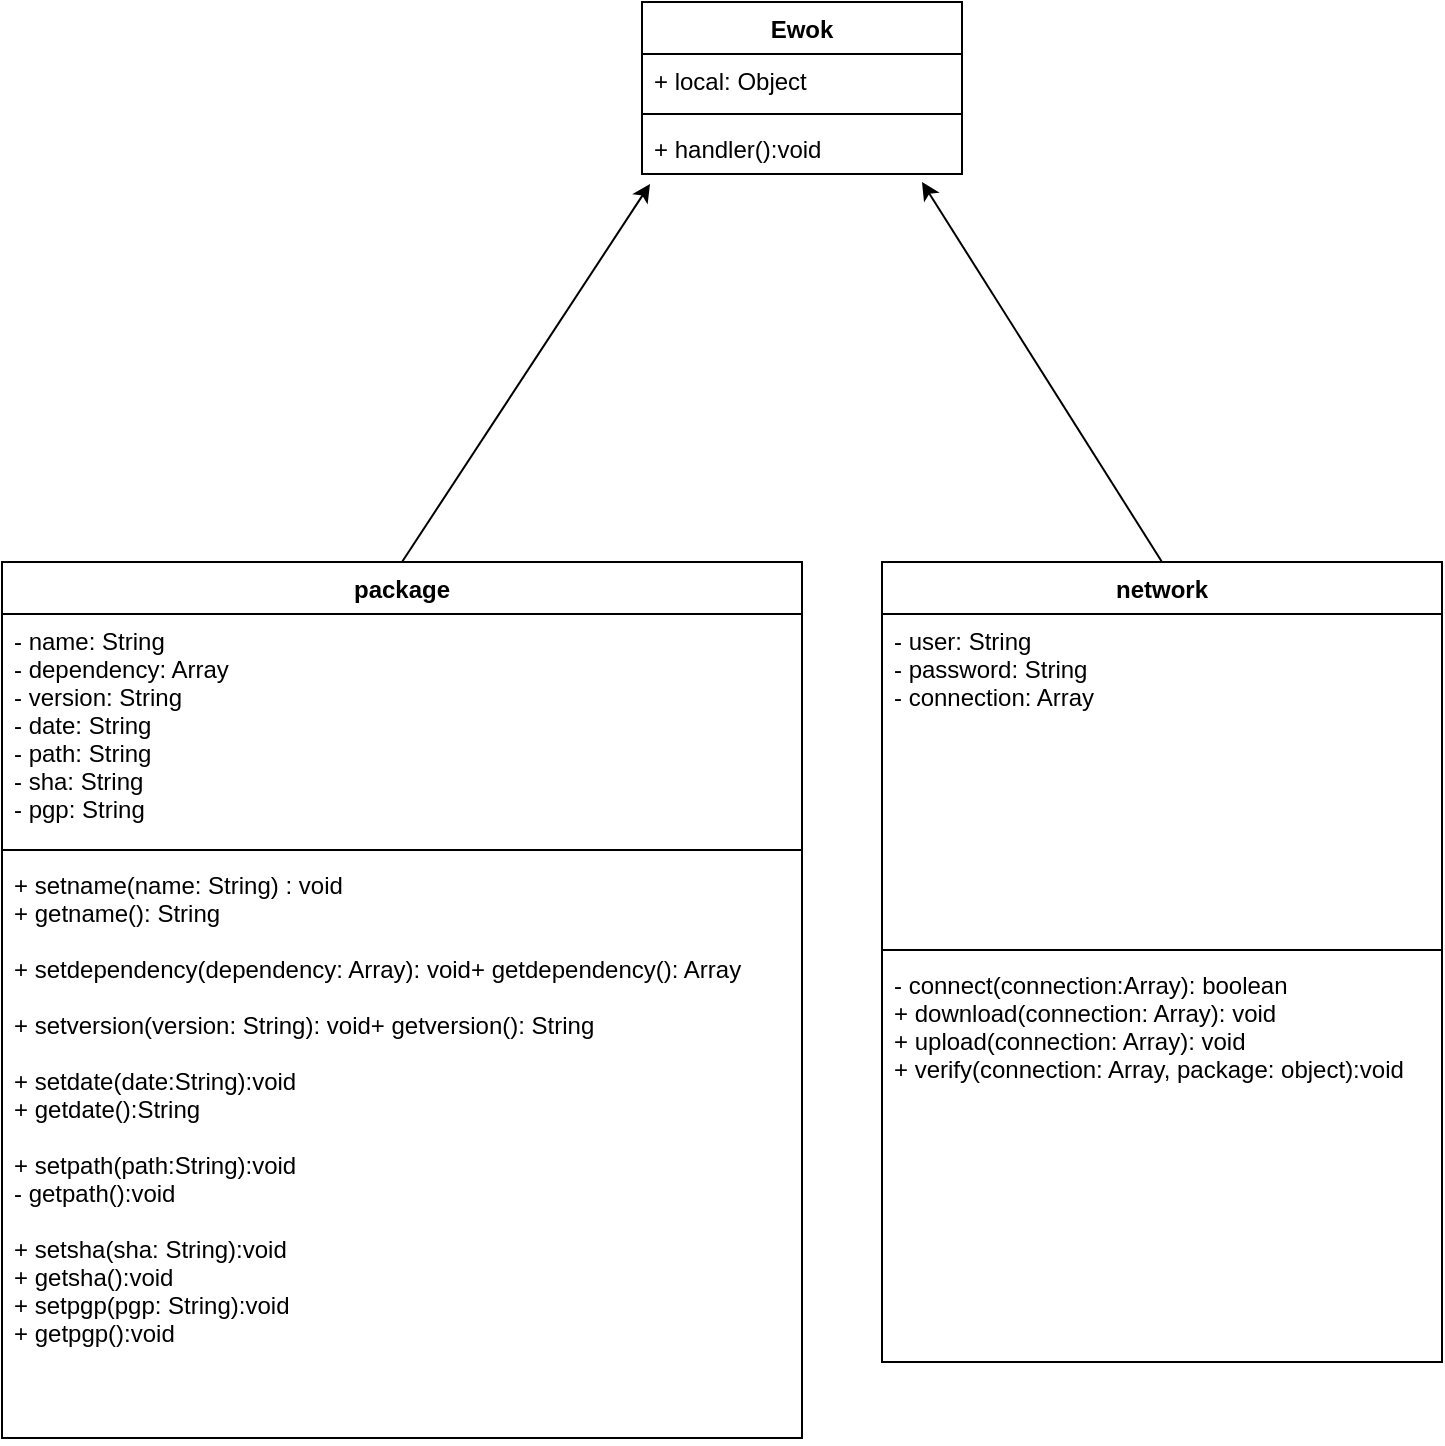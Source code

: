 <mxfile version="18.0.2" type="device"><diagram id="C5RBs43oDa-KdzZeNtuy" name="Page-1"><mxGraphModel dx="1422" dy="787" grid="1" gridSize="10" guides="1" tooltips="1" connect="1" arrows="1" fold="1" page="1" pageScale="1" pageWidth="827" pageHeight="1169" math="0" shadow="0"><root><mxCell id="WIyWlLk6GJQsqaUBKTNV-0"/><mxCell id="WIyWlLk6GJQsqaUBKTNV-1" parent="WIyWlLk6GJQsqaUBKTNV-0"/><mxCell id="j7OldRZMcCgfxIw25R0S-4" value="package" style="swimlane;fontStyle=1;align=center;verticalAlign=top;childLayout=stackLayout;horizontal=1;startSize=26;horizontalStack=0;resizeParent=1;resizeParentMax=0;resizeLast=0;collapsible=1;marginBottom=0;" parent="WIyWlLk6GJQsqaUBKTNV-1" vertex="1"><mxGeometry x="80" y="360" width="400" height="438" as="geometry"/></mxCell><mxCell id="j7OldRZMcCgfxIw25R0S-5" value="- name: String&#xA;- dependency: Array&#xA;- version: String&#xA;- date: String&#xA;- path: String&#xA;- sha: String&#xA;- pgp: String" style="text;strokeColor=none;fillColor=none;align=left;verticalAlign=top;spacingLeft=4;spacingRight=4;overflow=hidden;rotatable=0;points=[[0,0.5],[1,0.5]];portConstraint=eastwest;" parent="j7OldRZMcCgfxIw25R0S-4" vertex="1"><mxGeometry y="26" width="400" height="114" as="geometry"/></mxCell><mxCell id="j7OldRZMcCgfxIw25R0S-6" value="" style="line;strokeWidth=1;fillColor=none;align=left;verticalAlign=middle;spacingTop=-1;spacingLeft=3;spacingRight=3;rotatable=0;labelPosition=right;points=[];portConstraint=eastwest;" parent="j7OldRZMcCgfxIw25R0S-4" vertex="1"><mxGeometry y="140" width="400" height="8" as="geometry"/></mxCell><mxCell id="j7OldRZMcCgfxIw25R0S-7" value="+ setname(name: String) : void&#xA;+ getname(): String&#xA;&#xA;+ setdependency(dependency: Array): void+ getdependency(): Array&#xA;&#xA;+ setversion(version: String): void+ getversion(): String&#xA;&#xA;+ setdate(date:String):void&#xA;+ getdate():String&#xA;&#xA;+ setpath(path:String):void&#xA;- getpath():void &#xA;&#xA;+ setsha(sha: String):void&#xA;+ getsha():void&#xA;+ setpgp(pgp: String):void&#xA;+ getpgp():void&#xA;" style="text;strokeColor=none;fillColor=none;align=left;verticalAlign=top;spacingLeft=4;spacingRight=4;overflow=hidden;rotatable=0;points=[[0,0.5],[1,0.5]];portConstraint=eastwest;" parent="j7OldRZMcCgfxIw25R0S-4" vertex="1"><mxGeometry y="148" width="400" height="290" as="geometry"/></mxCell><mxCell id="j7OldRZMcCgfxIw25R0S-8" value="" style="text;strokeColor=none;fillColor=none;align=left;verticalAlign=middle;spacingTop=-1;spacingLeft=4;spacingRight=4;rotatable=0;labelPosition=right;points=[];portConstraint=eastwest;" parent="WIyWlLk6GJQsqaUBKTNV-1" vertex="1"><mxGeometry x="400" y="430" width="20" height="14" as="geometry"/></mxCell><mxCell id="j7OldRZMcCgfxIw25R0S-9" value="network" style="swimlane;fontStyle=1;align=center;verticalAlign=top;childLayout=stackLayout;horizontal=1;startSize=26;horizontalStack=0;resizeParent=1;resizeParentMax=0;resizeLast=0;collapsible=1;marginBottom=0;" parent="WIyWlLk6GJQsqaUBKTNV-1" vertex="1"><mxGeometry x="520" y="360" width="280" height="400" as="geometry"/></mxCell><mxCell id="j7OldRZMcCgfxIw25R0S-10" value="- user: String&#xA;- password: String&#xA;- connection: Array&#xA;&#xA;" style="text;strokeColor=none;fillColor=none;align=left;verticalAlign=top;spacingLeft=4;spacingRight=4;overflow=hidden;rotatable=0;points=[[0,0.5],[1,0.5]];portConstraint=eastwest;" parent="j7OldRZMcCgfxIw25R0S-9" vertex="1"><mxGeometry y="26" width="280" height="164" as="geometry"/></mxCell><mxCell id="j7OldRZMcCgfxIw25R0S-11" value="" style="line;strokeWidth=1;fillColor=none;align=left;verticalAlign=middle;spacingTop=-1;spacingLeft=3;spacingRight=3;rotatable=0;labelPosition=right;points=[];portConstraint=eastwest;" parent="j7OldRZMcCgfxIw25R0S-9" vertex="1"><mxGeometry y="190" width="280" height="8" as="geometry"/></mxCell><mxCell id="j7OldRZMcCgfxIw25R0S-12" value="- connect(connection:Array): boolean&#xA;+ download(connection: Array): void&#xA;+ upload(connection: Array): void&#xA;+ verify(connection: Array, package: object):void&#xA;&#xA;" style="text;strokeColor=none;fillColor=none;align=left;verticalAlign=top;spacingLeft=4;spacingRight=4;overflow=hidden;rotatable=0;points=[[0,0.5],[1,0.5]];portConstraint=eastwest;" parent="j7OldRZMcCgfxIw25R0S-9" vertex="1"><mxGeometry y="198" width="280" height="202" as="geometry"/></mxCell><mxCell id="j7OldRZMcCgfxIw25R0S-15" value="Ewok&#xA;" style="swimlane;fontStyle=1;align=center;verticalAlign=top;childLayout=stackLayout;horizontal=1;startSize=26;horizontalStack=0;resizeParent=1;resizeParentMax=0;resizeLast=0;collapsible=1;marginBottom=0;" parent="WIyWlLk6GJQsqaUBKTNV-1" vertex="1"><mxGeometry x="400" y="80" width="160" height="86" as="geometry"/></mxCell><mxCell id="j7OldRZMcCgfxIw25R0S-16" value="+ local: Object" style="text;strokeColor=none;fillColor=none;align=left;verticalAlign=top;spacingLeft=4;spacingRight=4;overflow=hidden;rotatable=0;points=[[0,0.5],[1,0.5]];portConstraint=eastwest;" parent="j7OldRZMcCgfxIw25R0S-15" vertex="1"><mxGeometry y="26" width="160" height="26" as="geometry"/></mxCell><mxCell id="j7OldRZMcCgfxIw25R0S-17" value="" style="line;strokeWidth=1;fillColor=none;align=left;verticalAlign=middle;spacingTop=-1;spacingLeft=3;spacingRight=3;rotatable=0;labelPosition=right;points=[];portConstraint=eastwest;" parent="j7OldRZMcCgfxIw25R0S-15" vertex="1"><mxGeometry y="52" width="160" height="8" as="geometry"/></mxCell><mxCell id="j7OldRZMcCgfxIw25R0S-18" value="+ handler():void" style="text;strokeColor=none;fillColor=none;align=left;verticalAlign=top;spacingLeft=4;spacingRight=4;overflow=hidden;rotatable=0;points=[[0,0.5],[1,0.5]];portConstraint=eastwest;" parent="j7OldRZMcCgfxIw25R0S-15" vertex="1"><mxGeometry y="60" width="160" height="26" as="geometry"/></mxCell><mxCell id="j7OldRZMcCgfxIw25R0S-19" value="" style="endArrow=classic;html=1;rounded=0;entryX=0.025;entryY=1.192;entryDx=0;entryDy=0;exitX=0.5;exitY=0;exitDx=0;exitDy=0;entryPerimeter=0;" parent="WIyWlLk6GJQsqaUBKTNV-1" source="j7OldRZMcCgfxIw25R0S-4" target="j7OldRZMcCgfxIw25R0S-18" edge="1"><mxGeometry width="50" height="50" relative="1" as="geometry"><mxPoint x="390" y="440" as="sourcePoint"/><mxPoint x="440" y="390" as="targetPoint"/></mxGeometry></mxCell><mxCell id="j7OldRZMcCgfxIw25R0S-20" value="" style="endArrow=classic;html=1;rounded=0;exitX=0.5;exitY=0;exitDx=0;exitDy=0;" parent="WIyWlLk6GJQsqaUBKTNV-1" source="j7OldRZMcCgfxIw25R0S-9" edge="1"><mxGeometry width="50" height="50" relative="1" as="geometry"><mxPoint x="390" y="440" as="sourcePoint"/><mxPoint x="540" y="170" as="targetPoint"/></mxGeometry></mxCell></root></mxGraphModel></diagram></mxfile>